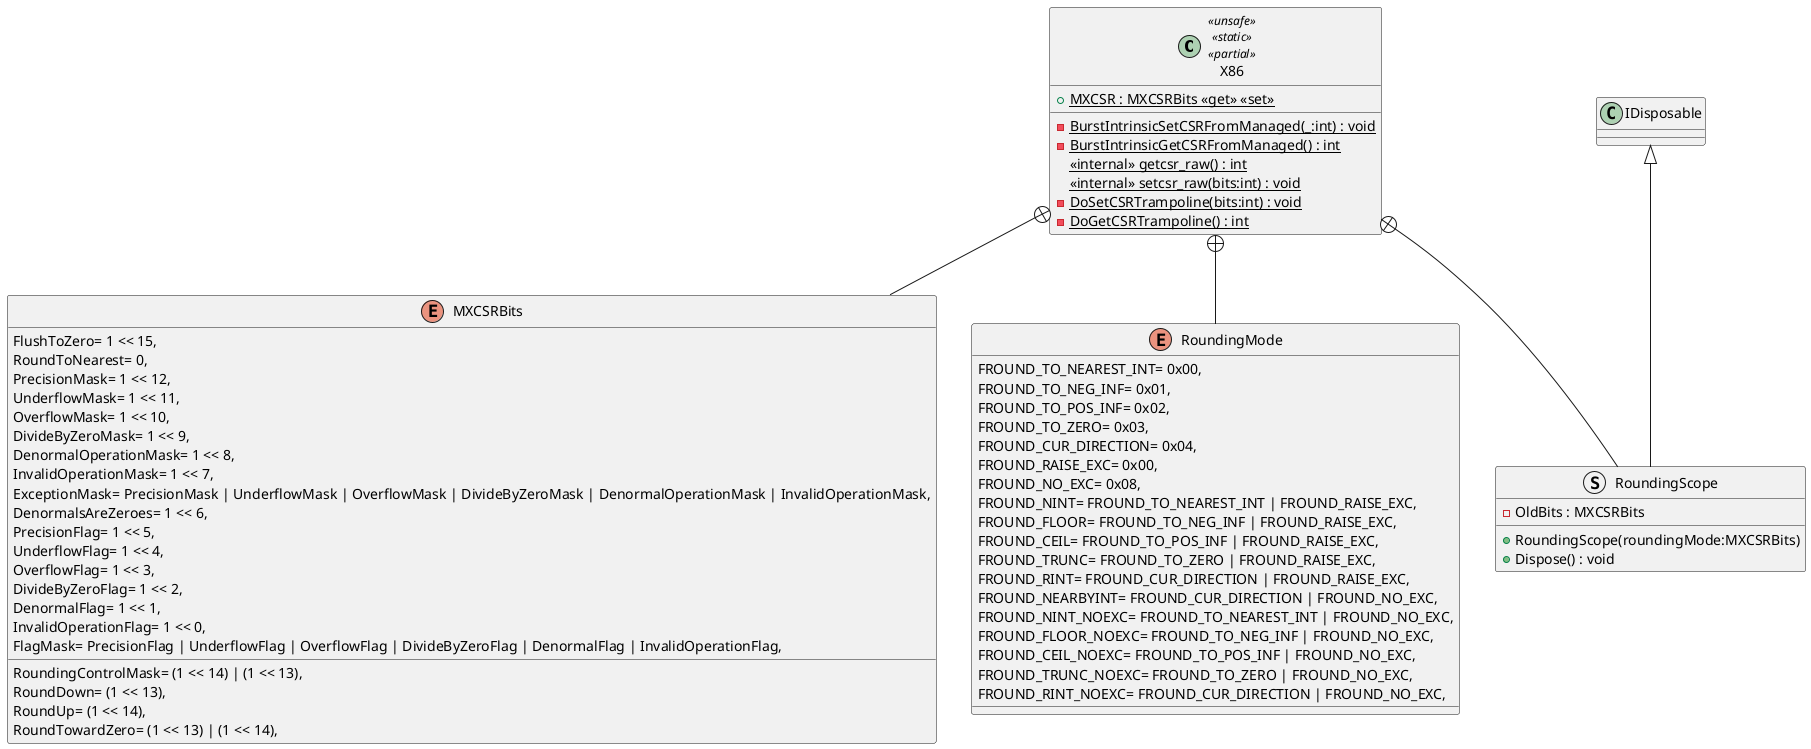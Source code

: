 @startuml
class X86 <<unsafe>> <<static>> <<partial>> {
    - {static} BurstIntrinsicSetCSRFromManaged(_:int) : void
    - {static} BurstIntrinsicGetCSRFromManaged() : int
    <<internal>> {static} getcsr_raw() : int
    <<internal>> {static} setcsr_raw(bits:int) : void
    - {static} DoSetCSRTrampoline(bits:int) : void
    - {static} DoGetCSRTrampoline() : int
    + {static} MXCSR : MXCSRBits <<get>> <<set>>
}
enum MXCSRBits {
    FlushToZero= 1 << 15,
    RoundingControlMask= (1 << 14) | (1 << 13),
    RoundToNearest= 0,
    RoundDown= (1 << 13),
    RoundUp= (1 << 14),
    RoundTowardZero= (1 << 13) | (1 << 14),
    PrecisionMask= 1 << 12,
    UnderflowMask= 1 << 11,
    OverflowMask= 1 << 10,
    DivideByZeroMask= 1 << 9,
    DenormalOperationMask= 1 << 8,
    InvalidOperationMask= 1 << 7,
    ExceptionMask= PrecisionMask | UnderflowMask | OverflowMask | DivideByZeroMask | DenormalOperationMask | InvalidOperationMask,
    DenormalsAreZeroes= 1 << 6,
    PrecisionFlag= 1 << 5,
    UnderflowFlag= 1 << 4,
    OverflowFlag= 1 << 3,
    DivideByZeroFlag= 1 << 2,
    DenormalFlag= 1 << 1,
    InvalidOperationFlag= 1 << 0,
    FlagMask= PrecisionFlag | UnderflowFlag | OverflowFlag | DivideByZeroFlag | DenormalFlag | InvalidOperationFlag,
}
enum RoundingMode {
    FROUND_TO_NEAREST_INT= 0x00,
    FROUND_TO_NEG_INF= 0x01,
    FROUND_TO_POS_INF= 0x02,
    FROUND_TO_ZERO= 0x03,
    FROUND_CUR_DIRECTION= 0x04,
    FROUND_RAISE_EXC= 0x00,
    FROUND_NO_EXC= 0x08,
    FROUND_NINT= FROUND_TO_NEAREST_INT | FROUND_RAISE_EXC,
    FROUND_FLOOR= FROUND_TO_NEG_INF | FROUND_RAISE_EXC,
    FROUND_CEIL= FROUND_TO_POS_INF | FROUND_RAISE_EXC,
    FROUND_TRUNC= FROUND_TO_ZERO | FROUND_RAISE_EXC,
    FROUND_RINT= FROUND_CUR_DIRECTION | FROUND_RAISE_EXC,
    FROUND_NEARBYINT= FROUND_CUR_DIRECTION | FROUND_NO_EXC,
    FROUND_NINT_NOEXC= FROUND_TO_NEAREST_INT | FROUND_NO_EXC,
    FROUND_FLOOR_NOEXC= FROUND_TO_NEG_INF | FROUND_NO_EXC,
    FROUND_CEIL_NOEXC= FROUND_TO_POS_INF | FROUND_NO_EXC,
    FROUND_TRUNC_NOEXC= FROUND_TO_ZERO | FROUND_NO_EXC,
    FROUND_RINT_NOEXC= FROUND_CUR_DIRECTION | FROUND_NO_EXC,
}
struct RoundingScope {
    - OldBits : MXCSRBits
    + RoundingScope(roundingMode:MXCSRBits)
    + Dispose() : void
}
X86 +-- MXCSRBits
X86 +-- RoundingMode
X86 +-- RoundingScope
IDisposable <|-- RoundingScope
@enduml
